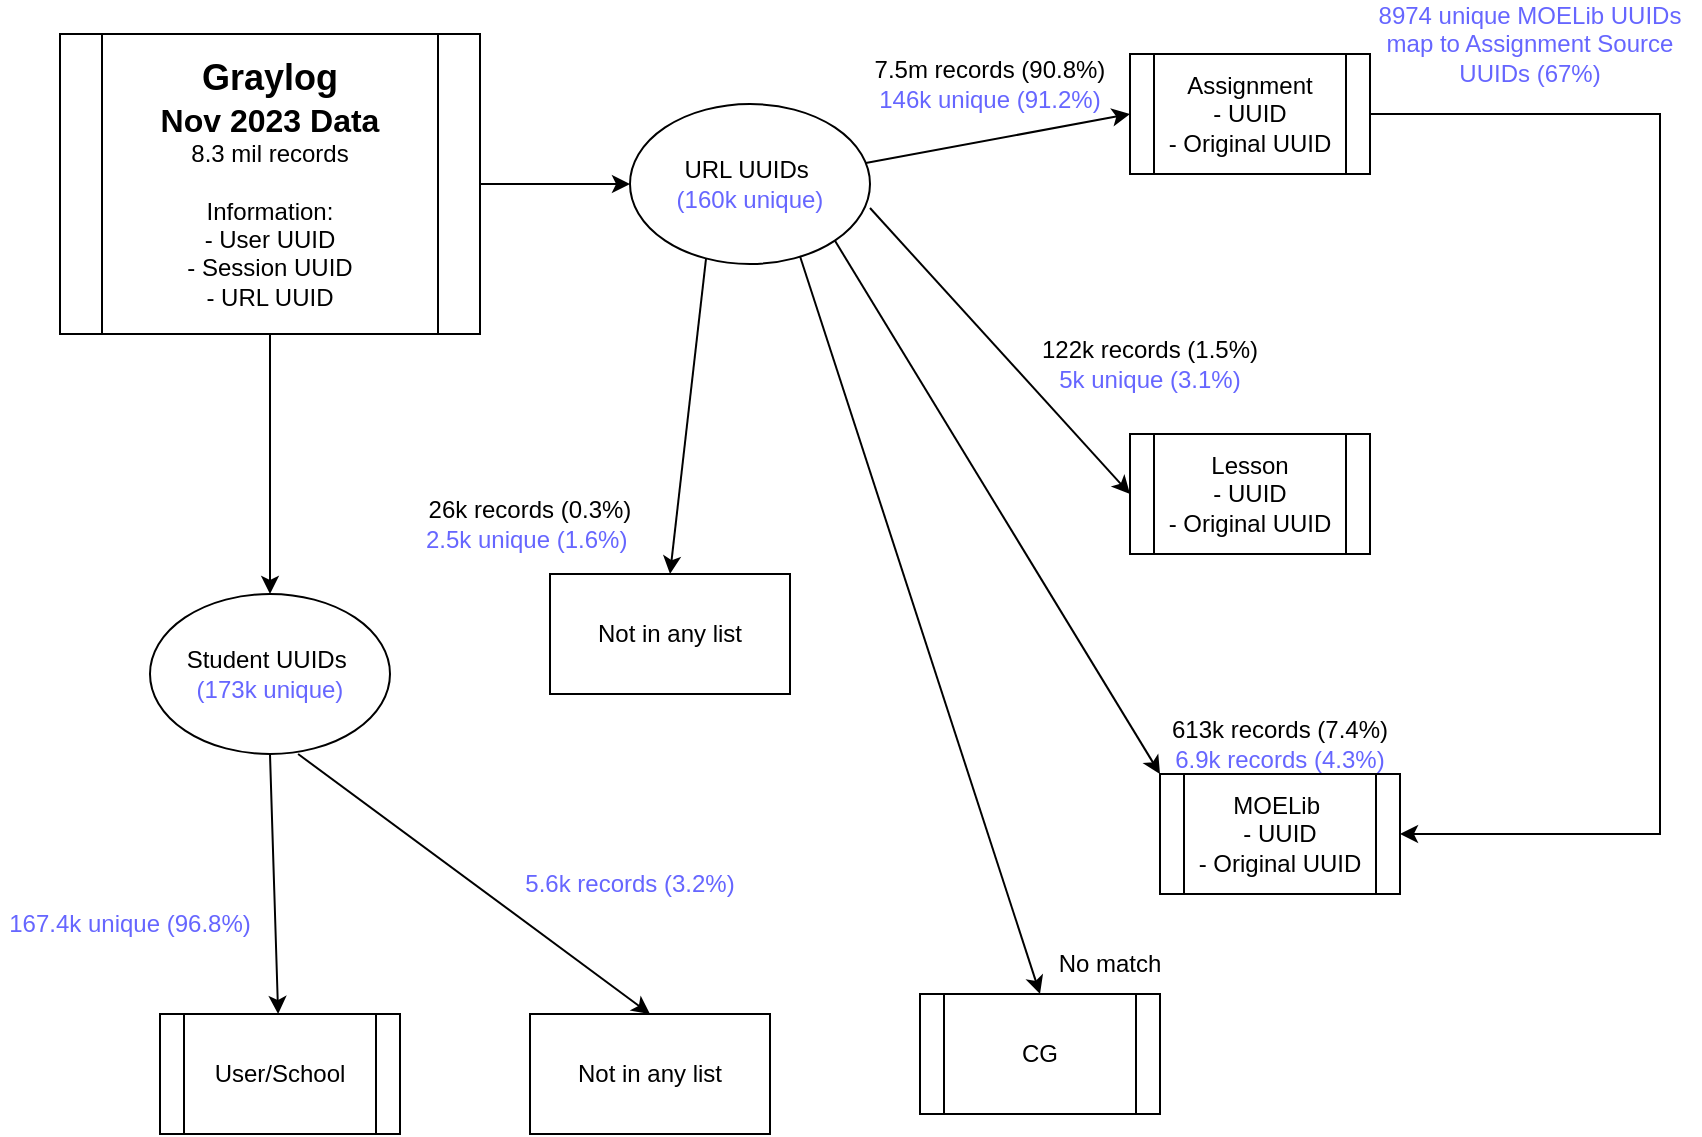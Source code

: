 <mxfile version="24.7.6">
  <diagram id="wFE0QG_FPsp0jaGvCLVb" name="Page-1">
    <mxGraphModel dx="838" dy="605" grid="1" gridSize="10" guides="1" tooltips="1" connect="1" arrows="1" fold="1" page="1" pageScale="1" pageWidth="850" pageHeight="1100" math="0" shadow="0">
      <root>
        <mxCell id="0" />
        <mxCell id="1" parent="0" />
        <mxCell id="pp7dFvi1Cq4HVV2FVrHm-5" style="edgeStyle=orthogonalEdgeStyle;rounded=0;orthogonalLoop=1;jettySize=auto;html=1;" parent="1" source="pp7dFvi1Cq4HVV2FVrHm-1" target="pp7dFvi1Cq4HVV2FVrHm-2" edge="1">
          <mxGeometry relative="1" as="geometry" />
        </mxCell>
        <mxCell id="pp7dFvi1Cq4HVV2FVrHm-7" style="edgeStyle=orthogonalEdgeStyle;rounded=0;orthogonalLoop=1;jettySize=auto;html=1;" parent="1" source="pp7dFvi1Cq4HVV2FVrHm-1" target="pp7dFvi1Cq4HVV2FVrHm-6" edge="1">
          <mxGeometry relative="1" as="geometry" />
        </mxCell>
        <mxCell id="pp7dFvi1Cq4HVV2FVrHm-1" value="&lt;font style=&quot;font-size: 18px;&quot;&gt;&lt;b&gt;Graylog&lt;/b&gt;&lt;/font&gt;&lt;div&gt;&lt;font size=&quot;3&quot;&gt;&lt;b&gt;Nov 2023 Data&lt;/b&gt;&lt;/font&gt;&lt;/div&gt;&lt;div&gt;8.3 mil records&lt;/div&gt;&lt;div&gt;&lt;br&gt;&lt;/div&gt;&lt;div&gt;Information:&lt;br&gt;- User UUID&lt;/div&gt;&lt;div&gt;- Session UUID&lt;/div&gt;&lt;div&gt;- URL UUID&lt;/div&gt;" style="shape=process;whiteSpace=wrap;html=1;backgroundOutline=1;" parent="1" vertex="1">
          <mxGeometry x="30" y="30" width="210" height="150" as="geometry" />
        </mxCell>
        <mxCell id="pp7dFvi1Cq4HVV2FVrHm-2" value="URL UUIDs&amp;nbsp;&lt;div&gt;&lt;font color=&quot;#6666ff&quot;&gt;(160k unique)&lt;/font&gt;&lt;/div&gt;" style="ellipse;whiteSpace=wrap;html=1;" parent="1" vertex="1">
          <mxGeometry x="315" y="65" width="120" height="80" as="geometry" />
        </mxCell>
        <mxCell id="pp7dFvi1Cq4HVV2FVrHm-6" value="Student UUIDs&amp;nbsp;&lt;div&gt;&lt;font color=&quot;#6666ff&quot;&gt;(173k unique)&lt;/font&gt;&lt;/div&gt;" style="ellipse;whiteSpace=wrap;html=1;" parent="1" vertex="1">
          <mxGeometry x="75" y="310" width="120" height="80" as="geometry" />
        </mxCell>
        <mxCell id="5XDLLNpMgbm_Sm2Lj41F-2" style="edgeStyle=orthogonalEdgeStyle;rounded=0;orthogonalLoop=1;jettySize=auto;html=1;entryX=1;entryY=0.5;entryDx=0;entryDy=0;" edge="1" parent="1" source="pp7dFvi1Cq4HVV2FVrHm-11" target="pp7dFvi1Cq4HVV2FVrHm-13">
          <mxGeometry relative="1" as="geometry">
            <Array as="points">
              <mxPoint x="830" y="70" />
              <mxPoint x="830" y="430" />
            </Array>
          </mxGeometry>
        </mxCell>
        <mxCell id="pp7dFvi1Cq4HVV2FVrHm-11" value="Assignment&lt;div&gt;&lt;div&gt;- UUID&lt;/div&gt;&lt;/div&gt;&lt;div&gt;- Original UUID&lt;/div&gt;" style="shape=process;whiteSpace=wrap;html=1;backgroundOutline=1;" parent="1" vertex="1">
          <mxGeometry x="565" y="40" width="120" height="60" as="geometry" />
        </mxCell>
        <mxCell id="pp7dFvi1Cq4HVV2FVrHm-12" value="Lesson&lt;div&gt;- UUID&lt;/div&gt;&lt;div&gt;- Original UUID&lt;/div&gt;" style="shape=process;whiteSpace=wrap;html=1;backgroundOutline=1;" parent="1" vertex="1">
          <mxGeometry x="565" y="230" width="120" height="60" as="geometry" />
        </mxCell>
        <mxCell id="pp7dFvi1Cq4HVV2FVrHm-13" value="MOELib&amp;nbsp;&lt;div&gt;- UUID&lt;/div&gt;&lt;div&gt;- Original UUID&lt;/div&gt;" style="shape=process;whiteSpace=wrap;html=1;backgroundOutline=1;" parent="1" vertex="1">
          <mxGeometry x="580" y="400" width="120" height="60" as="geometry" />
        </mxCell>
        <mxCell id="pp7dFvi1Cq4HVV2FVrHm-14" value="CG" style="shape=process;whiteSpace=wrap;html=1;backgroundOutline=1;" parent="1" vertex="1">
          <mxGeometry x="460" y="510" width="120" height="60" as="geometry" />
        </mxCell>
        <mxCell id="pp7dFvi1Cq4HVV2FVrHm-15" value="" style="endArrow=classic;html=1;rounded=0;entryX=0;entryY=0.5;entryDx=0;entryDy=0;" parent="1" source="pp7dFvi1Cq4HVV2FVrHm-2" target="pp7dFvi1Cq4HVV2FVrHm-11" edge="1">
          <mxGeometry width="50" height="50" relative="1" as="geometry">
            <mxPoint x="195" y="350" as="sourcePoint" />
            <mxPoint x="245" y="300" as="targetPoint" />
          </mxGeometry>
        </mxCell>
        <mxCell id="pp7dFvi1Cq4HVV2FVrHm-16" value="" style="endArrow=classic;html=1;rounded=0;entryX=0;entryY=0.5;entryDx=0;entryDy=0;exitX=1;exitY=0.65;exitDx=0;exitDy=0;exitPerimeter=0;" parent="1" source="pp7dFvi1Cq4HVV2FVrHm-2" target="pp7dFvi1Cq4HVV2FVrHm-12" edge="1">
          <mxGeometry width="50" height="50" relative="1" as="geometry">
            <mxPoint x="195" y="350" as="sourcePoint" />
            <mxPoint x="245" y="300" as="targetPoint" />
          </mxGeometry>
        </mxCell>
        <mxCell id="pp7dFvi1Cq4HVV2FVrHm-17" value="" style="endArrow=classic;html=1;rounded=0;entryX=0;entryY=0;entryDx=0;entryDy=0;exitX=1;exitY=1;exitDx=0;exitDy=0;" parent="1" source="pp7dFvi1Cq4HVV2FVrHm-2" target="pp7dFvi1Cq4HVV2FVrHm-13" edge="1">
          <mxGeometry width="50" height="50" relative="1" as="geometry">
            <mxPoint x="195" y="350" as="sourcePoint" />
            <mxPoint x="245" y="300" as="targetPoint" />
          </mxGeometry>
        </mxCell>
        <mxCell id="pp7dFvi1Cq4HVV2FVrHm-18" value="" style="endArrow=classic;html=1;rounded=0;entryX=0.5;entryY=0;entryDx=0;entryDy=0;exitX=0.708;exitY=0.95;exitDx=0;exitDy=0;exitPerimeter=0;" parent="1" source="pp7dFvi1Cq4HVV2FVrHm-2" target="pp7dFvi1Cq4HVV2FVrHm-14" edge="1">
          <mxGeometry width="50" height="50" relative="1" as="geometry">
            <mxPoint x="195" y="350" as="sourcePoint" />
            <mxPoint x="245" y="300" as="targetPoint" />
          </mxGeometry>
        </mxCell>
        <mxCell id="pp7dFvi1Cq4HVV2FVrHm-21" value="Not in any list" style="rounded=0;whiteSpace=wrap;html=1;" parent="1" vertex="1">
          <mxGeometry x="275" y="300" width="120" height="60" as="geometry" />
        </mxCell>
        <mxCell id="pp7dFvi1Cq4HVV2FVrHm-22" value="" style="endArrow=classic;html=1;rounded=0;entryX=0.5;entryY=0;entryDx=0;entryDy=0;exitX=0.317;exitY=0.963;exitDx=0;exitDy=0;exitPerimeter=0;" parent="1" source="pp7dFvi1Cq4HVV2FVrHm-2" target="pp7dFvi1Cq4HVV2FVrHm-21" edge="1">
          <mxGeometry width="50" height="50" relative="1" as="geometry">
            <mxPoint x="195" y="350" as="sourcePoint" />
            <mxPoint x="245" y="300" as="targetPoint" />
          </mxGeometry>
        </mxCell>
        <mxCell id="pp7dFvi1Cq4HVV2FVrHm-23" value="&lt;div&gt;7.5m records (90.8%)&lt;/div&gt;&lt;font color=&quot;#6666ff&quot;&gt;146k unique (91.2%)&lt;/font&gt;" style="text;html=1;align=center;verticalAlign=middle;whiteSpace=wrap;rounded=0;" parent="1" vertex="1">
          <mxGeometry x="435" y="40" width="120" height="30" as="geometry" />
        </mxCell>
        <mxCell id="pp7dFvi1Cq4HVV2FVrHm-24" value="&lt;div&gt;122k records (1.5%)&lt;/div&gt;&lt;font color=&quot;#6666ff&quot;&gt;5k unique (3.1%)&lt;/font&gt;" style="text;html=1;align=center;verticalAlign=middle;whiteSpace=wrap;rounded=0;" parent="1" vertex="1">
          <mxGeometry x="515" y="180" width="120" height="30" as="geometry" />
        </mxCell>
        <mxCell id="pp7dFvi1Cq4HVV2FVrHm-25" value="&lt;div&gt;613k records (7.4%)&lt;/div&gt;&lt;font color=&quot;#6666ff&quot;&gt;6.9k records (4.3%)&lt;/font&gt;" style="text;html=1;align=center;verticalAlign=middle;whiteSpace=wrap;rounded=0;" parent="1" vertex="1">
          <mxGeometry x="580" y="370" width="120" height="30" as="geometry" />
        </mxCell>
        <mxCell id="pp7dFvi1Cq4HVV2FVrHm-26" value="&lt;div&gt;26k records (0.3%)&lt;/div&gt;&lt;font color=&quot;#6666ff&quot;&gt;2.5k unique&amp;nbsp;&lt;/font&gt;&lt;span style=&quot;color: rgb(102, 102, 255);&quot;&gt;(1.6%)&amp;nbsp;&lt;/span&gt;" style="text;html=1;align=center;verticalAlign=middle;whiteSpace=wrap;rounded=0;" parent="1" vertex="1">
          <mxGeometry x="200" y="260" width="130" height="30" as="geometry" />
        </mxCell>
        <mxCell id="pp7dFvi1Cq4HVV2FVrHm-27" value="User/School" style="shape=process;whiteSpace=wrap;html=1;backgroundOutline=1;" parent="1" vertex="1">
          <mxGeometry x="80" y="520" width="120" height="60" as="geometry" />
        </mxCell>
        <mxCell id="pp7dFvi1Cq4HVV2FVrHm-28" value="" style="endArrow=classic;html=1;rounded=0;exitX=0.5;exitY=1;exitDx=0;exitDy=0;" parent="1" source="pp7dFvi1Cq4HVV2FVrHm-6" target="pp7dFvi1Cq4HVV2FVrHm-27" edge="1">
          <mxGeometry width="50" height="50" relative="1" as="geometry">
            <mxPoint x="280" y="320" as="sourcePoint" />
            <mxPoint x="330" y="270" as="targetPoint" />
          </mxGeometry>
        </mxCell>
        <mxCell id="pp7dFvi1Cq4HVV2FVrHm-29" value="&lt;font color=&quot;#6666ff&quot;&gt;167.4k unique (96.8%)&lt;/font&gt;" style="text;html=1;align=center;verticalAlign=middle;whiteSpace=wrap;rounded=0;" parent="1" vertex="1">
          <mxGeometry y="460" width="130" height="30" as="geometry" />
        </mxCell>
        <mxCell id="pp7dFvi1Cq4HVV2FVrHm-30" value="Not in any list" style="rounded=0;whiteSpace=wrap;html=1;" parent="1" vertex="1">
          <mxGeometry x="265" y="520" width="120" height="60" as="geometry" />
        </mxCell>
        <mxCell id="pp7dFvi1Cq4HVV2FVrHm-31" value="" style="endArrow=classic;html=1;rounded=0;exitX=0.617;exitY=1;exitDx=0;exitDy=0;exitPerimeter=0;entryX=0.5;entryY=0;entryDx=0;entryDy=0;" parent="1" source="pp7dFvi1Cq4HVV2FVrHm-6" target="pp7dFvi1Cq4HVV2FVrHm-30" edge="1">
          <mxGeometry width="50" height="50" relative="1" as="geometry">
            <mxPoint x="280" y="300" as="sourcePoint" />
            <mxPoint x="330" y="250" as="targetPoint" />
          </mxGeometry>
        </mxCell>
        <mxCell id="pp7dFvi1Cq4HVV2FVrHm-32" value="&lt;font color=&quot;#6666ff&quot;&gt;5.6k records (3.2%)&lt;/font&gt;" style="text;html=1;align=center;verticalAlign=middle;whiteSpace=wrap;rounded=0;" parent="1" vertex="1">
          <mxGeometry x="260" y="440" width="110" height="30" as="geometry" />
        </mxCell>
        <mxCell id="pp7dFvi1Cq4HVV2FVrHm-34" value="No match" style="text;html=1;align=center;verticalAlign=middle;whiteSpace=wrap;rounded=0;" parent="1" vertex="1">
          <mxGeometry x="495" y="480" width="120" height="30" as="geometry" />
        </mxCell>
        <mxCell id="5XDLLNpMgbm_Sm2Lj41F-3" value="&lt;font color=&quot;#6666ff&quot;&gt;8974 unique MOELib UUIDs map to Assignment Source UUIDs (67%)&lt;/font&gt;" style="text;html=1;align=center;verticalAlign=middle;whiteSpace=wrap;rounded=0;" vertex="1" parent="1">
          <mxGeometry x="680" y="20" width="170" height="30" as="geometry" />
        </mxCell>
      </root>
    </mxGraphModel>
  </diagram>
</mxfile>
